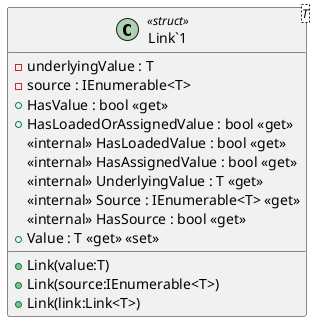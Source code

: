 @startuml
class "Link`1"<T> <<struct>> {
    - underlyingValue : T
    - source : IEnumerable<T>
    + Link(value:T)
    + Link(source:IEnumerable<T>)
    + Link(link:Link<T>)
    + HasValue : bool <<get>>
    + HasLoadedOrAssignedValue : bool <<get>>
    <<internal>> HasLoadedValue : bool <<get>>
    <<internal>> HasAssignedValue : bool <<get>>
    <<internal>> UnderlyingValue : T <<get>>
    <<internal>> Source : IEnumerable<T> <<get>>
    <<internal>> HasSource : bool <<get>>
    + Value : T <<get>> <<set>>
}
@enduml
